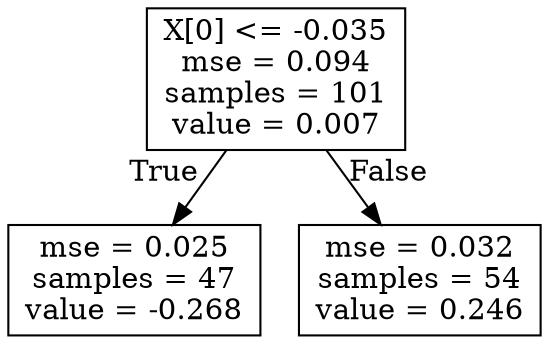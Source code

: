 digraph Tree {
node [shape=box] ;
0 [label="X[0] <= -0.035\nmse = 0.094\nsamples = 101\nvalue = 0.007"] ;
1 [label="mse = 0.025\nsamples = 47\nvalue = -0.268"] ;
0 -> 1 [labeldistance=2.5, labelangle=45, headlabel="True"] ;
2 [label="mse = 0.032\nsamples = 54\nvalue = 0.246"] ;
0 -> 2 [labeldistance=2.5, labelangle=-45, headlabel="False"] ;
}